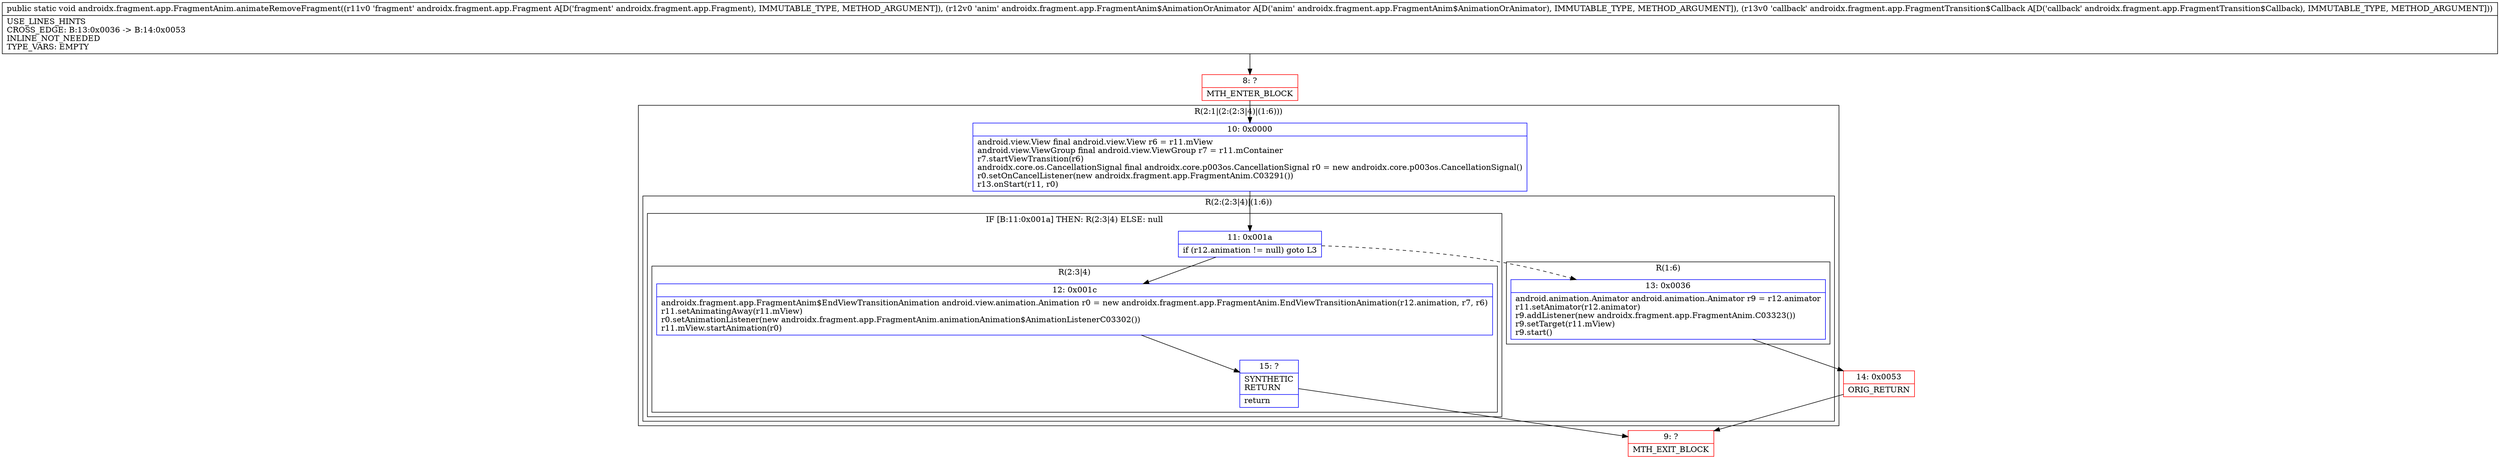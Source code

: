 digraph "CFG forandroidx.fragment.app.FragmentAnim.animateRemoveFragment(Landroidx\/fragment\/app\/Fragment;Landroidx\/fragment\/app\/FragmentAnim$AnimationOrAnimator;Landroidx\/fragment\/app\/FragmentTransition$Callback;)V" {
subgraph cluster_Region_1346144842 {
label = "R(2:1|(2:(2:3|4)|(1:6)))";
node [shape=record,color=blue];
Node_10 [shape=record,label="{10\:\ 0x0000|android.view.View final android.view.View r6 = r11.mView\landroid.view.ViewGroup final android.view.ViewGroup r7 = r11.mContainer\lr7.startViewTransition(r6)\landroidx.core.os.CancellationSignal final androidx.core.p003os.CancellationSignal r0 = new androidx.core.p003os.CancellationSignal()\lr0.setOnCancelListener(new androidx.fragment.app.FragmentAnim.C03291())\lr13.onStart(r11, r0)\l}"];
subgraph cluster_Region_1720514677 {
label = "R(2:(2:3|4)|(1:6))";
node [shape=record,color=blue];
subgraph cluster_IfRegion_1550831599 {
label = "IF [B:11:0x001a] THEN: R(2:3|4) ELSE: null";
node [shape=record,color=blue];
Node_11 [shape=record,label="{11\:\ 0x001a|if (r12.animation != null) goto L3\l}"];
subgraph cluster_Region_582170671 {
label = "R(2:3|4)";
node [shape=record,color=blue];
Node_12 [shape=record,label="{12\:\ 0x001c|androidx.fragment.app.FragmentAnim$EndViewTransitionAnimation android.view.animation.Animation r0 = new androidx.fragment.app.FragmentAnim.EndViewTransitionAnimation(r12.animation, r7, r6)\lr11.setAnimatingAway(r11.mView)\lr0.setAnimationListener(new androidx.fragment.app.FragmentAnim.animationAnimation$AnimationListenerC03302())\lr11.mView.startAnimation(r0)\l}"];
Node_15 [shape=record,label="{15\:\ ?|SYNTHETIC\lRETURN\l|return\l}"];
}
}
subgraph cluster_Region_1854738655 {
label = "R(1:6)";
node [shape=record,color=blue];
Node_13 [shape=record,label="{13\:\ 0x0036|android.animation.Animator android.animation.Animator r9 = r12.animator\lr11.setAnimator(r12.animator)\lr9.addListener(new androidx.fragment.app.FragmentAnim.C03323())\lr9.setTarget(r11.mView)\lr9.start()\l}"];
}
}
}
Node_8 [shape=record,color=red,label="{8\:\ ?|MTH_ENTER_BLOCK\l}"];
Node_9 [shape=record,color=red,label="{9\:\ ?|MTH_EXIT_BLOCK\l}"];
Node_14 [shape=record,color=red,label="{14\:\ 0x0053|ORIG_RETURN\l}"];
MethodNode[shape=record,label="{public static void androidx.fragment.app.FragmentAnim.animateRemoveFragment((r11v0 'fragment' androidx.fragment.app.Fragment A[D('fragment' androidx.fragment.app.Fragment), IMMUTABLE_TYPE, METHOD_ARGUMENT]), (r12v0 'anim' androidx.fragment.app.FragmentAnim$AnimationOrAnimator A[D('anim' androidx.fragment.app.FragmentAnim$AnimationOrAnimator), IMMUTABLE_TYPE, METHOD_ARGUMENT]), (r13v0 'callback' androidx.fragment.app.FragmentTransition$Callback A[D('callback' androidx.fragment.app.FragmentTransition$Callback), IMMUTABLE_TYPE, METHOD_ARGUMENT]))  | USE_LINES_HINTS\lCROSS_EDGE: B:13:0x0036 \-\> B:14:0x0053\lINLINE_NOT_NEEDED\lTYPE_VARS: EMPTY\l}"];
MethodNode -> Node_8;Node_10 -> Node_11;
Node_11 -> Node_12;
Node_11 -> Node_13[style=dashed];
Node_12 -> Node_15;
Node_15 -> Node_9;
Node_13 -> Node_14;
Node_8 -> Node_10;
Node_14 -> Node_9;
}

